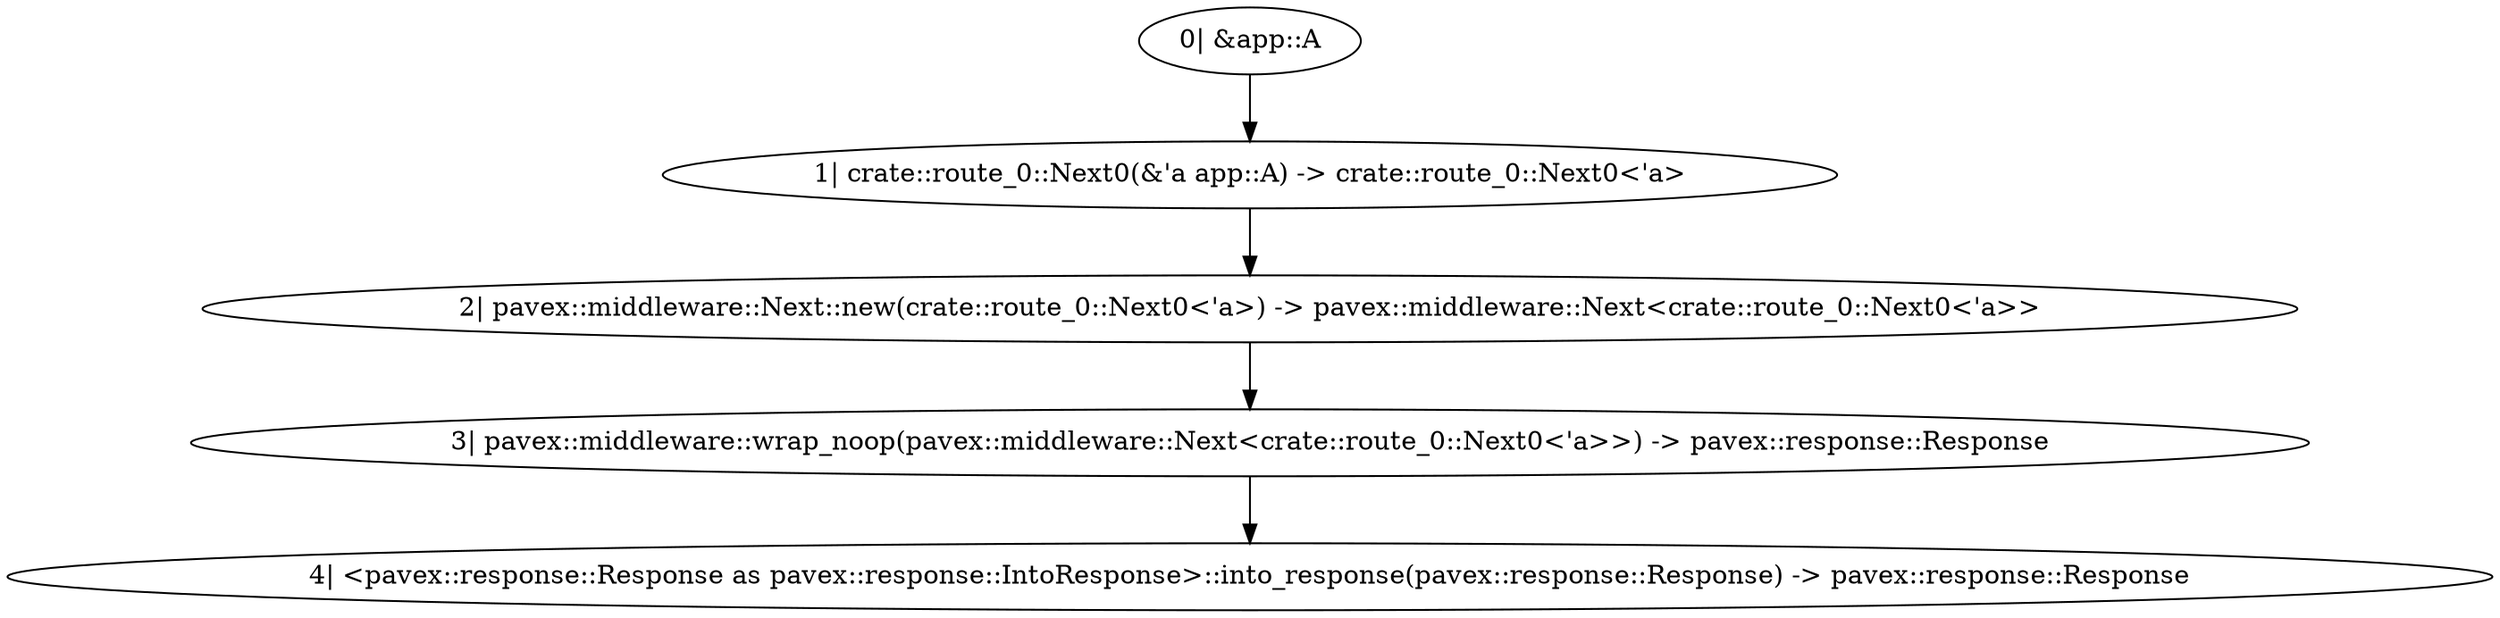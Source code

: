 digraph "GET /home - 0" {
    0 [ label = "0| &app::A"]
    1 [ label = "1| crate::route_0::Next0(&'a app::A) -> crate::route_0::Next0<'a>"]
    2 [ label = "2| pavex::middleware::Next::new(crate::route_0::Next0<'a>) -> pavex::middleware::Next<crate::route_0::Next0<'a>>"]
    3 [ label = "3| pavex::middleware::wrap_noop(pavex::middleware::Next<crate::route_0::Next0<'a>>) -> pavex::response::Response"]
    4 [ label = "4| <pavex::response::Response as pavex::response::IntoResponse>::into_response(pavex::response::Response) -> pavex::response::Response"]
    2 -> 3 [ ]
    1 -> 2 [ ]
    3 -> 4 [ ]
    0 -> 1 [ ]
}
digraph "GET /home - 1" {
    0 [ label = "0| &app::A"]
    1 [ label = "1| app::b(&app::A) -> core::result::Result<app::B, app::AnError>"]
    2 [ label = "2| `match`"]
    3 [ label = "3| core::result::Result<app::B, app::AnError> -> app::AnError"]
    4 [ label = "4| app::error_handler(&app::A, &app::AnError) -> pavex::response::Response"]
    5 [ label = "5| pavex::Error::new(app::AnError) -> pavex::Error"]
    6 [ label = "6| app::error_observer(&app::A, &pavex::Error)"]
    7 [ label = "7| app::error_observer_1(&app::A, &pavex::Error)"]
    8 [ label = "8| <pavex::response::Response as pavex::response::IntoResponse>::into_response(pavex::response::Response) -> pavex::response::Response"]
    9 [ label = "9| core::result::Result<app::B, app::AnError> -> app::B"]
    10 [ label = "10| app::handler(&app::B) -> pavex::response::Response"]
    11 [ label = "11| <pavex::response::Response as pavex::response::IntoResponse>::into_response(pavex::response::Response) -> pavex::response::Response"]
    9 -> 10 [ label = "&"]
    2 -> 3 [ ]
    2 -> 9 [ ]
    10 -> 11 [ ]
    3 -> 4 [ label = "&"]
    3 -> 5 [ ]
    4 -> 8 [ ]
    5 -> 6 [ label = "&"]
    6 -> 7 [ label = "happens before"]
    5 -> 7 [ label = "&"]
    7 -> 8 [ label = "happens before"]
    1 -> 2 [ ]
    0 -> 6 [ ]
    0 -> 7 [ ]
    0 -> 4 [ ]
    0 -> 1 [ ]
}
digraph "* * - 0" {
    0 [ label = "0| &pavex::router::AllowedMethods"]
    1 [ label = "1| crate::route_1::Next0(&'a pavex::router::AllowedMethods) -> crate::route_1::Next0<'a>"]
    2 [ label = "2| pavex::middleware::Next::new(crate::route_1::Next0<'a>) -> pavex::middleware::Next<crate::route_1::Next0<'a>>"]
    3 [ label = "3| pavex::middleware::wrap_noop(pavex::middleware::Next<crate::route_1::Next0<'a>>) -> pavex::response::Response"]
    4 [ label = "4| <pavex::response::Response as pavex::response::IntoResponse>::into_response(pavex::response::Response) -> pavex::response::Response"]
    2 -> 3 [ ]
    1 -> 2 [ ]
    3 -> 4 [ ]
    0 -> 1 [ ]
}
digraph "* * - 1" {
    0 [ label = "0| &pavex::router::AllowedMethods"]
    1 [ label = "1| pavex::router::default_fallback(&pavex::router::AllowedMethods) -> pavex::response::Response"]
    2 [ label = "2| <pavex::response::Response as pavex::response::IntoResponse>::into_response(pavex::response::Response) -> pavex::response::Response"]
    1 -> 2 [ ]
    0 -> 1 [ ]
}
digraph app_state {
    0 [ label = "0| app::a() -> core::result::Result<app::A, app::AnError>"]
    1 [ label = "1| `match`"]
    2 [ label = "2| core::result::Result<app::A, app::AnError> -> app::AnError"]
    3 [ label = "3| crate::ApplicationStateError::A(app::AnError) -> crate::ApplicationStateError"]
    4 [ label = "4| core::result::Result::Err(crate::ApplicationStateError) -> core::result::Result<crate::ApplicationState, crate::ApplicationStateError>"]
    5 [ label = "5| core::result::Result<app::A, app::AnError> -> app::A"]
    6 [ label = "6| crate::ApplicationState(app::A) -> crate::ApplicationState"]
    7 [ label = "7| core::result::Result::Ok(crate::ApplicationState) -> core::result::Result<crate::ApplicationState, crate::ApplicationStateError>"]
    5 -> 6 [ ]
    1 -> 2 [ ]
    1 -> 5 [ ]
    6 -> 7 [ ]
    2 -> 3 [ ]
    3 -> 4 [ ]
    0 -> 1 [ ]
}